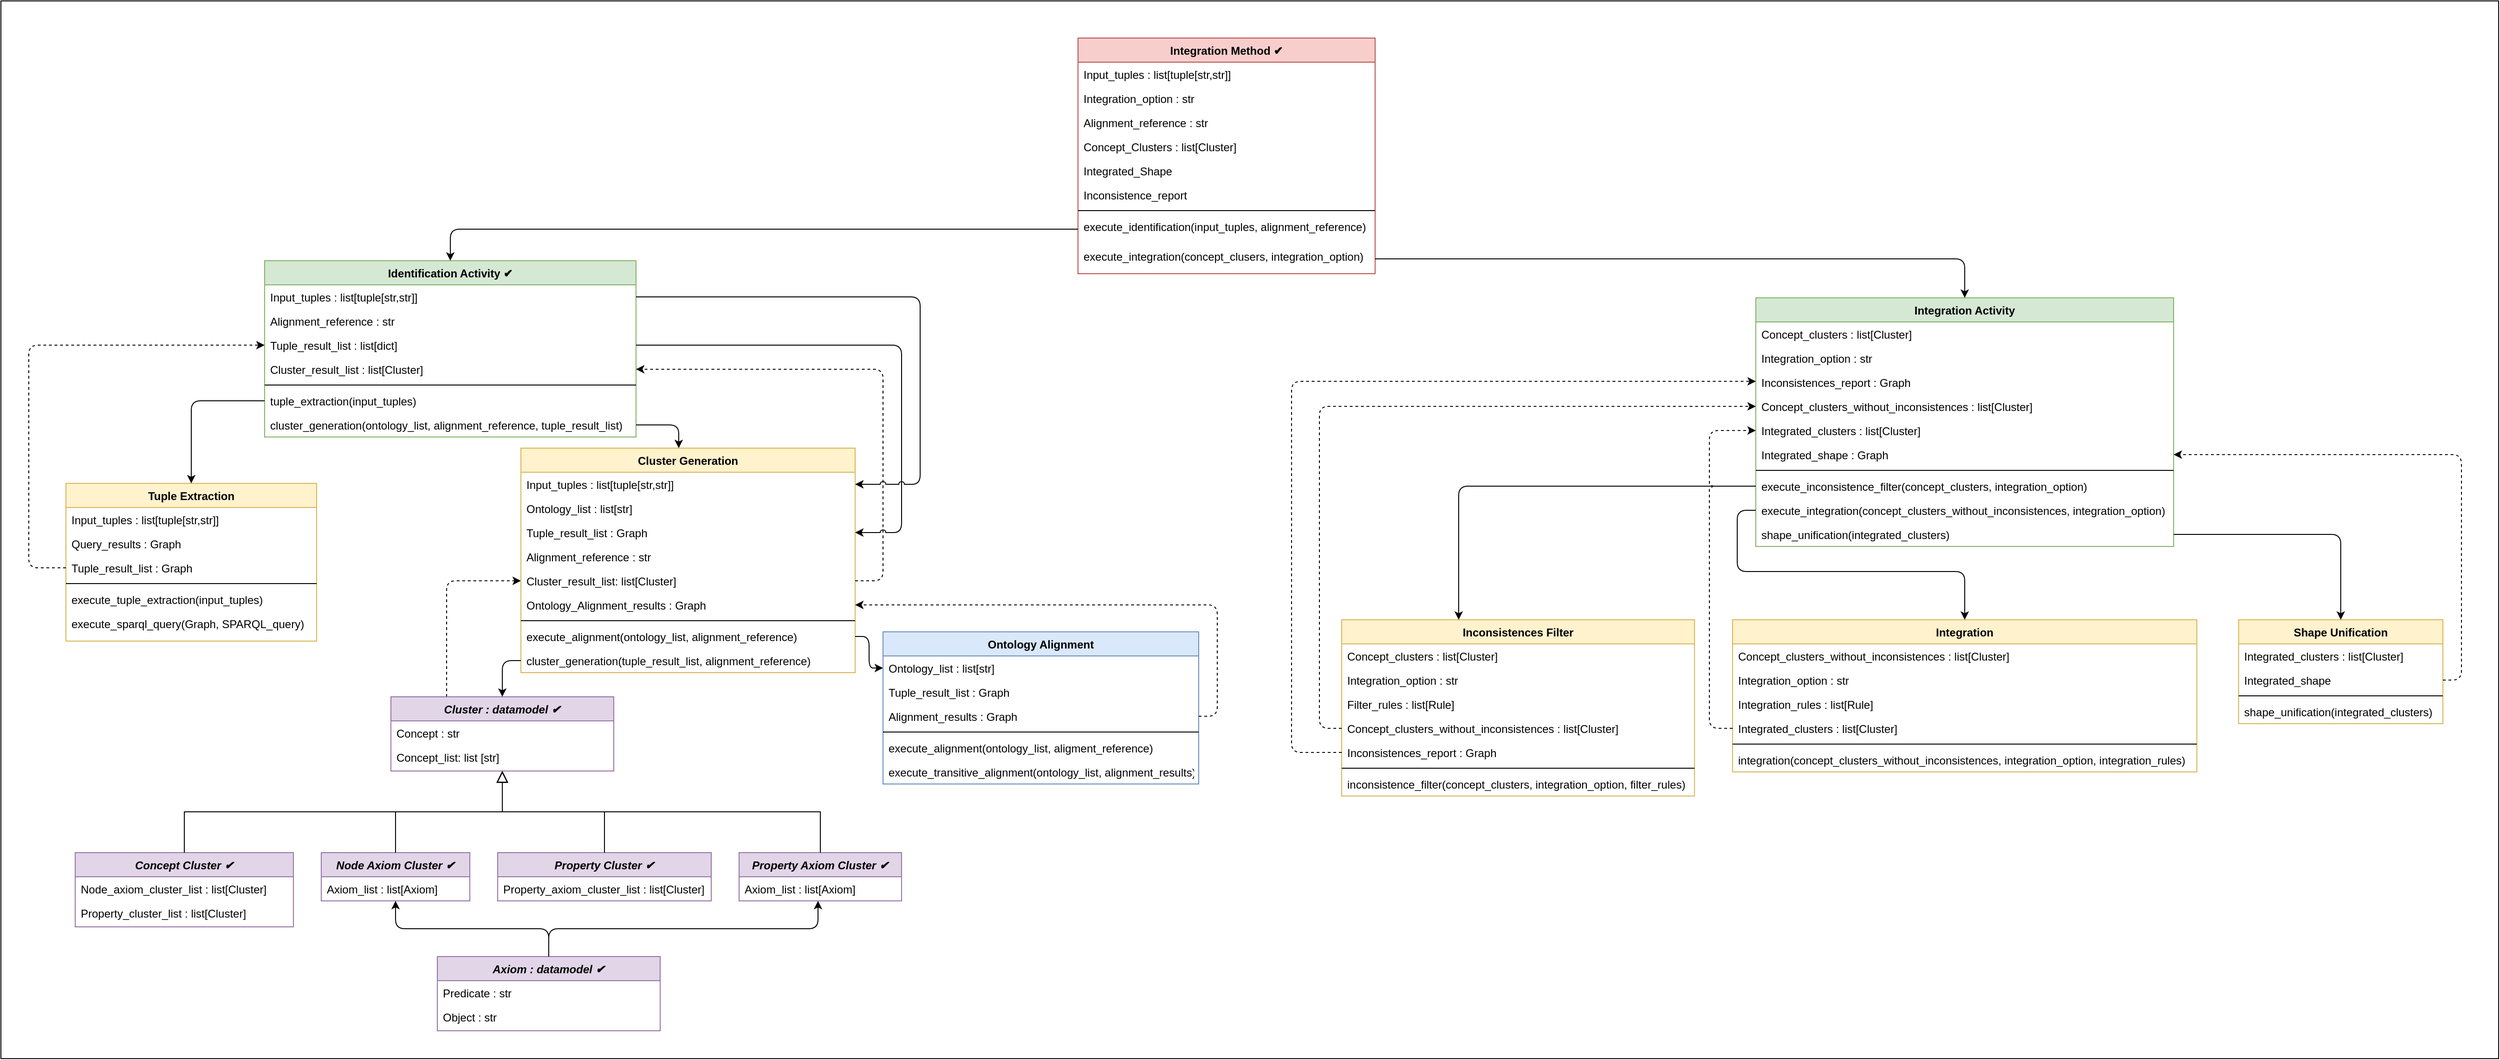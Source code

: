 <mxfile>
    <diagram id="N_ACyk_NYoFnbW6lfRZY" name="Page-1">
        <mxGraphModel dx="1839" dy="271" grid="1" gridSize="10" guides="1" tooltips="1" connect="1" arrows="1" fold="1" page="1" pageScale="1" pageWidth="827" pageHeight="1169" background="none" math="0" shadow="0">
            <root>
                <mxCell id="0"/>
                <mxCell id="1" parent="0"/>
                <mxCell id="170" value="" style="rounded=0;whiteSpace=wrap;html=1;movable=0;resizable=0;rotatable=0;deletable=0;editable=0;locked=1;connectable=0;" parent="1" vertex="1">
                    <mxGeometry x="-270" y="170" width="2690" height="1140" as="geometry"/>
                </mxCell>
                <mxCell id="131" style="edgeStyle=orthogonalEdgeStyle;html=1;dashed=1;entryX=0;entryY=0.5;entryDx=0;entryDy=0;exitX=0.25;exitY=0;exitDx=0;exitDy=0;" parent="1" source="10" target="83" edge="1">
                    <mxGeometry relative="1" as="geometry">
                        <Array as="points">
                            <mxPoint x="210" y="795"/>
                        </Array>
                    </mxGeometry>
                </mxCell>
                <mxCell id="10" value="Cluster : datamodel ✔" style="swimlane;fontStyle=3;align=center;verticalAlign=top;childLayout=stackLayout;horizontal=1;startSize=26;horizontalStack=0;resizeParent=1;resizeLast=0;collapsible=1;marginBottom=0;rounded=0;shadow=0;strokeWidth=1;fillColor=#e1d5e7;strokeColor=#9673a6;" parent="1" vertex="1">
                    <mxGeometry x="150" y="920" width="240" height="80" as="geometry">
                        <mxRectangle x="160" y="880" width="160" height="26" as="alternateBounds"/>
                    </mxGeometry>
                </mxCell>
                <mxCell id="11" value="Concept : str" style="text;align=left;verticalAlign=top;spacingLeft=4;spacingRight=4;overflow=hidden;rotatable=0;points=[[0,0.5],[1,0.5]];portConstraint=eastwest;" parent="10" vertex="1">
                    <mxGeometry y="26" width="240" height="26" as="geometry"/>
                </mxCell>
                <mxCell id="12" value="Concept_list: list [str]" style="text;align=left;verticalAlign=top;spacingLeft=4;spacingRight=4;overflow=hidden;rotatable=0;points=[[0,0.5],[1,0.5]];portConstraint=eastwest;rounded=0;shadow=0;html=0;" parent="10" vertex="1">
                    <mxGeometry y="52" width="240" height="26" as="geometry"/>
                </mxCell>
                <mxCell id="16" value="Node Axiom Cluster ✔" style="swimlane;fontStyle=3;align=center;verticalAlign=top;childLayout=stackLayout;horizontal=1;startSize=26;horizontalStack=0;resizeParent=1;resizeLast=0;collapsible=1;marginBottom=0;rounded=0;shadow=0;strokeWidth=1;fillColor=#e1d5e7;strokeColor=#9673a6;" parent="1" vertex="1">
                    <mxGeometry x="75" y="1088" width="160" height="52" as="geometry">
                        <mxRectangle x="130" y="380" width="160" height="26" as="alternateBounds"/>
                    </mxGeometry>
                </mxCell>
                <mxCell id="17" value="Axiom_list : list[Axiom]" style="text;align=left;verticalAlign=top;spacingLeft=4;spacingRight=4;overflow=hidden;rotatable=0;points=[[0,0.5],[1,0.5]];portConstraint=eastwest;" parent="16" vertex="1">
                    <mxGeometry y="26" width="160" height="26" as="geometry"/>
                </mxCell>
                <mxCell id="22" value="" style="endArrow=block;endSize=10;endFill=0;shadow=0;strokeWidth=1;rounded=0;curved=0;edgeStyle=elbowEdgeStyle;elbow=vertical;" parent="1" source="16" target="10" edge="1">
                    <mxGeometry width="160" relative="1" as="geometry">
                        <mxPoint x="130" y="1011" as="sourcePoint"/>
                        <mxPoint x="90" y="1048" as="targetPoint"/>
                    </mxGeometry>
                </mxCell>
                <mxCell id="23" value="Property Cluster ✔" style="swimlane;fontStyle=3;align=center;verticalAlign=top;childLayout=stackLayout;horizontal=1;startSize=26;horizontalStack=0;resizeParent=1;resizeLast=0;collapsible=1;marginBottom=0;rounded=0;shadow=0;strokeWidth=1;fillColor=#e1d5e7;strokeColor=#9673a6;" parent="1" vertex="1">
                    <mxGeometry x="265" y="1088" width="230" height="52" as="geometry">
                        <mxRectangle x="340" y="380" width="170" height="26" as="alternateBounds"/>
                    </mxGeometry>
                </mxCell>
                <mxCell id="24" value="Property_axiom_cluster_list : list[Cluster]" style="text;align=left;verticalAlign=top;spacingLeft=4;spacingRight=4;overflow=hidden;rotatable=0;points=[[0,0.5],[1,0.5]];portConstraint=eastwest;" parent="23" vertex="1">
                    <mxGeometry y="26" width="230" height="26" as="geometry"/>
                </mxCell>
                <mxCell id="26" value="" style="endArrow=block;endSize=10;endFill=0;shadow=0;strokeWidth=1;rounded=0;curved=0;edgeStyle=elbowEdgeStyle;elbow=vertical;" parent="1" source="23" target="10" edge="1">
                    <mxGeometry width="160" relative="1" as="geometry">
                        <mxPoint x="140" y="1181" as="sourcePoint"/>
                        <mxPoint x="250" y="1098" as="targetPoint"/>
                    </mxGeometry>
                </mxCell>
                <mxCell id="27" value="Integration Method ✔" style="swimlane;fontStyle=1;align=center;verticalAlign=top;childLayout=stackLayout;horizontal=1;startSize=26;horizontalStack=0;resizeParent=1;resizeLast=0;collapsible=1;marginBottom=0;rounded=0;shadow=0;strokeWidth=1;fillColor=#f8cecc;strokeColor=#b85450;" parent="1" vertex="1">
                    <mxGeometry x="890" y="210" width="320" height="254" as="geometry">
                        <mxRectangle x="550" y="140" width="160" height="26" as="alternateBounds"/>
                    </mxGeometry>
                </mxCell>
                <mxCell id="28" value="Input_tuples : list[tuple[str,str]]" style="text;align=left;verticalAlign=top;spacingLeft=4;spacingRight=4;overflow=hidden;rotatable=0;points=[[0,0.5],[1,0.5]];portConstraint=eastwest;rounded=0;shadow=0;html=0;" parent="27" vertex="1">
                    <mxGeometry y="26" width="320" height="26" as="geometry"/>
                </mxCell>
                <mxCell id="30" value="Integration_option : str" style="text;align=left;verticalAlign=top;spacingLeft=4;spacingRight=4;overflow=hidden;rotatable=0;points=[[0,0.5],[1,0.5]];portConstraint=eastwest;" parent="27" vertex="1">
                    <mxGeometry y="52" width="320" height="26" as="geometry"/>
                </mxCell>
                <mxCell id="171" value="Alignment_reference : str" style="text;align=left;verticalAlign=top;spacingLeft=4;spacingRight=4;overflow=hidden;rotatable=0;points=[[0,0.5],[1,0.5]];portConstraint=eastwest;rounded=0;shadow=0;html=0;" parent="27" vertex="1">
                    <mxGeometry y="78" width="320" height="26" as="geometry"/>
                </mxCell>
                <mxCell id="101" value="Concept_Clusters : list[Cluster]" style="text;align=left;verticalAlign=top;spacingLeft=4;spacingRight=4;overflow=hidden;rotatable=0;points=[[0,0.5],[1,0.5]];portConstraint=eastwest;rounded=0;shadow=0;html=0;" parent="27" vertex="1">
                    <mxGeometry y="104" width="320" height="26" as="geometry"/>
                </mxCell>
                <mxCell id="32" value="Integrated_Shape" style="text;align=left;verticalAlign=top;spacingLeft=4;spacingRight=4;overflow=hidden;rotatable=0;points=[[0,0.5],[1,0.5]];portConstraint=eastwest;rounded=0;shadow=0;html=0;" parent="27" vertex="1">
                    <mxGeometry y="130" width="320" height="26" as="geometry"/>
                </mxCell>
                <mxCell id="55" value="Inconsistence_report" style="text;align=left;verticalAlign=top;spacingLeft=4;spacingRight=4;overflow=hidden;rotatable=0;points=[[0,0.5],[1,0.5]];portConstraint=eastwest;rounded=0;shadow=0;html=0;" parent="27" vertex="1">
                    <mxGeometry y="156" width="320" height="26" as="geometry"/>
                </mxCell>
                <mxCell id="33" value="" style="line;html=1;strokeWidth=1;align=left;verticalAlign=middle;spacingTop=-1;spacingLeft=3;spacingRight=3;rotatable=0;labelPosition=right;points=[];portConstraint=eastwest;" parent="27" vertex="1">
                    <mxGeometry y="182" width="320" height="8" as="geometry"/>
                </mxCell>
                <mxCell id="34" value="execute_identification(input_tuples, alignment_reference)" style="text;align=left;verticalAlign=top;spacingLeft=4;spacingRight=4;overflow=hidden;rotatable=0;points=[[0,0.5],[1,0.5]];portConstraint=eastwest;" parent="27" vertex="1">
                    <mxGeometry y="190" width="320" height="32" as="geometry"/>
                </mxCell>
                <mxCell id="100" value="execute_integration(concept_clusers, integration_option)" style="text;align=left;verticalAlign=top;spacingLeft=4;spacingRight=4;overflow=hidden;rotatable=0;points=[[0,0.5],[1,0.5]];portConstraint=eastwest;" parent="27" vertex="1">
                    <mxGeometry y="222" width="320" height="32" as="geometry"/>
                </mxCell>
                <mxCell id="35" value="Identification Activity ✔" style="swimlane;fontStyle=1;align=center;verticalAlign=top;childLayout=stackLayout;horizontal=1;startSize=26;horizontalStack=0;resizeParent=1;resizeLast=0;collapsible=1;marginBottom=0;rounded=0;shadow=0;strokeWidth=1;fillColor=#d5e8d4;strokeColor=#82b366;" parent="1" vertex="1">
                    <mxGeometry x="14" y="450" width="400" height="190" as="geometry">
                        <mxRectangle x="550" y="140" width="160" height="26" as="alternateBounds"/>
                    </mxGeometry>
                </mxCell>
                <mxCell id="36" value="Input_tuples : list[tuple[str,str]]" style="text;align=left;verticalAlign=top;spacingLeft=4;spacingRight=4;overflow=hidden;rotatable=0;points=[[0,0.5],[1,0.5]];portConstraint=eastwest;rounded=0;shadow=0;html=0;" parent="35" vertex="1">
                    <mxGeometry y="26" width="400" height="26" as="geometry"/>
                </mxCell>
                <mxCell id="172" value="Alignment_reference : str" style="text;align=left;verticalAlign=top;spacingLeft=4;spacingRight=4;overflow=hidden;rotatable=0;points=[[0,0.5],[1,0.5]];portConstraint=eastwest;rounded=0;shadow=0;html=0;" parent="35" vertex="1">
                    <mxGeometry y="52" width="400" height="26" as="geometry"/>
                </mxCell>
                <mxCell id="39" value="Tuple_result_list : list[dict]" style="text;align=left;verticalAlign=top;spacingLeft=4;spacingRight=4;overflow=hidden;rotatable=0;points=[[0,0.5],[1,0.5]];portConstraint=eastwest;rounded=0;shadow=0;html=0;" parent="35" vertex="1">
                    <mxGeometry y="78" width="400" height="26" as="geometry"/>
                </mxCell>
                <mxCell id="40" value="Cluster_result_list : list[Cluster]" style="text;align=left;verticalAlign=top;spacingLeft=4;spacingRight=4;overflow=hidden;rotatable=0;points=[[0,0.5],[1,0.5]];portConstraint=eastwest;rounded=0;shadow=0;html=0;" parent="35" vertex="1">
                    <mxGeometry y="104" width="400" height="26" as="geometry"/>
                </mxCell>
                <mxCell id="41" value="" style="line;html=1;strokeWidth=1;align=left;verticalAlign=middle;spacingTop=-1;spacingLeft=3;spacingRight=3;rotatable=0;labelPosition=right;points=[];portConstraint=eastwest;" parent="35" vertex="1">
                    <mxGeometry y="130" width="400" height="8" as="geometry"/>
                </mxCell>
                <mxCell id="42" value="tuple_extraction(input_tuples)" style="text;align=left;verticalAlign=top;spacingLeft=4;spacingRight=4;overflow=hidden;rotatable=0;points=[[0,0.5],[1,0.5]];portConstraint=eastwest;" parent="35" vertex="1">
                    <mxGeometry y="138" width="400" height="26" as="geometry"/>
                </mxCell>
                <mxCell id="56" value="cluster_generation(ontology_list, alignment_reference, tuple_result_list)" style="text;align=left;verticalAlign=top;spacingLeft=4;spacingRight=4;overflow=hidden;rotatable=0;points=[[0,0.5],[1,0.5]];portConstraint=eastwest;" parent="35" vertex="1">
                    <mxGeometry y="164" width="400" height="26" as="geometry"/>
                </mxCell>
                <mxCell id="43" value="Integration Activity" style="swimlane;fontStyle=1;align=center;verticalAlign=top;childLayout=stackLayout;horizontal=1;startSize=26;horizontalStack=0;resizeParent=1;resizeLast=0;collapsible=1;marginBottom=0;rounded=0;shadow=0;strokeWidth=1;fillColor=#d5e8d4;strokeColor=#82b366;" parent="1" vertex="1">
                    <mxGeometry x="1620" y="490" width="450" height="268" as="geometry">
                        <mxRectangle x="550" y="140" width="160" height="26" as="alternateBounds"/>
                    </mxGeometry>
                </mxCell>
                <mxCell id="44" value="Concept_clusters : list[Cluster]" style="text;align=left;verticalAlign=top;spacingLeft=4;spacingRight=4;overflow=hidden;rotatable=0;points=[[0,0.5],[1,0.5]];portConstraint=eastwest;rounded=0;shadow=0;html=0;" parent="43" vertex="1">
                    <mxGeometry y="26" width="450" height="26" as="geometry"/>
                </mxCell>
                <mxCell id="45" value="Integration_option : str" style="text;align=left;verticalAlign=top;spacingLeft=4;spacingRight=4;overflow=hidden;rotatable=0;points=[[0,0.5],[1,0.5]];portConstraint=eastwest;rounded=0;shadow=0;html=0;" parent="43" vertex="1">
                    <mxGeometry y="52" width="450" height="26" as="geometry"/>
                </mxCell>
                <mxCell id="48" value="Inconsistences_report : Graph" style="text;align=left;verticalAlign=top;spacingLeft=4;spacingRight=4;overflow=hidden;rotatable=0;points=[[0,0.5],[1,0.5]];portConstraint=eastwest;rounded=0;shadow=0;html=0;" parent="43" vertex="1">
                    <mxGeometry y="78" width="450" height="26" as="geometry"/>
                </mxCell>
                <mxCell id="46" value="Concept_clusters_without_inconsistences : list[Cluster]" style="text;align=left;verticalAlign=top;spacingLeft=4;spacingRight=4;overflow=hidden;rotatable=0;points=[[0,0.5],[1,0.5]];portConstraint=eastwest;" parent="43" vertex="1">
                    <mxGeometry y="104" width="450" height="26" as="geometry"/>
                </mxCell>
                <mxCell id="47" value="Integrated_clusters : list[Cluster]" style="text;align=left;verticalAlign=top;spacingLeft=4;spacingRight=4;overflow=hidden;rotatable=0;points=[[0,0.5],[1,0.5]];portConstraint=eastwest;rounded=0;shadow=0;html=0;" parent="43" vertex="1">
                    <mxGeometry y="130" width="450" height="26" as="geometry"/>
                </mxCell>
                <mxCell id="136" value="Integrated_shape : Graph" style="text;align=left;verticalAlign=top;spacingLeft=4;spacingRight=4;overflow=hidden;rotatable=0;points=[[0,0.5],[1,0.5]];portConstraint=eastwest;rounded=0;shadow=0;html=0;" parent="43" vertex="1">
                    <mxGeometry y="156" width="450" height="26" as="geometry"/>
                </mxCell>
                <mxCell id="49" value="" style="line;html=1;strokeWidth=1;align=left;verticalAlign=middle;spacingTop=-1;spacingLeft=3;spacingRight=3;rotatable=0;labelPosition=right;points=[];portConstraint=eastwest;" parent="43" vertex="1">
                    <mxGeometry y="182" width="450" height="8" as="geometry"/>
                </mxCell>
                <mxCell id="133" value="execute_inconsistence_filter(concept_clusters, integration_option)" style="text;align=left;verticalAlign=top;spacingLeft=4;spacingRight=4;overflow=hidden;rotatable=0;points=[[0,0.5],[1,0.5]];portConstraint=eastwest;" parent="43" vertex="1">
                    <mxGeometry y="190" width="450" height="26" as="geometry"/>
                </mxCell>
                <mxCell id="50" value="execute_integration(concept_clusters_without_inconsistences, integration_option)" style="text;align=left;verticalAlign=top;spacingLeft=4;spacingRight=4;overflow=hidden;rotatable=0;points=[[0,0.5],[1,0.5]];portConstraint=eastwest;" parent="43" vertex="1">
                    <mxGeometry y="216" width="450" height="26" as="geometry"/>
                </mxCell>
                <mxCell id="134" value="shape_unification(integrated_clusters)" style="text;align=left;verticalAlign=top;spacingLeft=4;spacingRight=4;overflow=hidden;rotatable=0;points=[[0,0.5],[1,0.5]];portConstraint=eastwest;" parent="43" vertex="1">
                    <mxGeometry y="242" width="450" height="26" as="geometry"/>
                </mxCell>
                <mxCell id="53" style="edgeStyle=orthogonalEdgeStyle;html=1;" parent="1" source="34" target="35" edge="1">
                    <mxGeometry relative="1" as="geometry"/>
                </mxCell>
                <mxCell id="54" style="edgeStyle=orthogonalEdgeStyle;html=1;" parent="1" source="100" target="43" edge="1">
                    <mxGeometry relative="1" as="geometry">
                        <mxPoint x="1210" y="423" as="sourcePoint"/>
                    </mxGeometry>
                </mxCell>
                <mxCell id="58" value="Tuple Extraction" style="swimlane;fontStyle=1;align=center;verticalAlign=top;childLayout=stackLayout;horizontal=1;startSize=26;horizontalStack=0;resizeParent=1;resizeLast=0;collapsible=1;marginBottom=0;rounded=0;shadow=0;strokeWidth=1;fillColor=#fff2cc;strokeColor=#d6b656;" parent="1" vertex="1">
                    <mxGeometry x="-200" y="690" width="270" height="170" as="geometry">
                        <mxRectangle x="-250" y="650" width="160" height="26" as="alternateBounds"/>
                    </mxGeometry>
                </mxCell>
                <mxCell id="59" value="Input_tuples : list[tuple[str,str]]" style="text;align=left;verticalAlign=top;spacingLeft=4;spacingRight=4;overflow=hidden;rotatable=0;points=[[0,0.5],[1,0.5]];portConstraint=eastwest;rounded=0;shadow=0;html=0;" parent="58" vertex="1">
                    <mxGeometry y="26" width="270" height="26" as="geometry"/>
                </mxCell>
                <mxCell id="63" value="Query_results : Graph" style="text;align=left;verticalAlign=top;spacingLeft=4;spacingRight=4;overflow=hidden;rotatable=0;points=[[0,0.5],[1,0.5]];portConstraint=eastwest;rounded=0;shadow=0;html=0;" parent="58" vertex="1">
                    <mxGeometry y="52" width="270" height="26" as="geometry"/>
                </mxCell>
                <mxCell id="107" value="Tuple_result_list : Graph" style="text;align=left;verticalAlign=top;spacingLeft=4;spacingRight=4;overflow=hidden;rotatable=0;points=[[0,0.5],[1,0.5]];portConstraint=eastwest;rounded=0;shadow=0;html=0;" parent="58" vertex="1">
                    <mxGeometry y="78" width="270" height="26" as="geometry"/>
                </mxCell>
                <mxCell id="64" value="" style="line;html=1;strokeWidth=1;align=left;verticalAlign=middle;spacingTop=-1;spacingLeft=3;spacingRight=3;rotatable=0;labelPosition=right;points=[];portConstraint=eastwest;" parent="58" vertex="1">
                    <mxGeometry y="104" width="270" height="8" as="geometry"/>
                </mxCell>
                <mxCell id="65" value="execute_tuple_extraction(input_tuples)" style="text;align=left;verticalAlign=top;spacingLeft=4;spacingRight=4;overflow=hidden;rotatable=0;points=[[0,0.5],[1,0.5]];portConstraint=eastwest;" parent="58" vertex="1">
                    <mxGeometry y="112" width="270" height="26" as="geometry"/>
                </mxCell>
                <mxCell id="80" value="execute_sparql_query(Graph, SPARQL_query)" style="text;align=left;verticalAlign=top;spacingLeft=4;spacingRight=4;overflow=hidden;rotatable=0;points=[[0,0.5],[1,0.5]];portConstraint=eastwest;" parent="58" vertex="1">
                    <mxGeometry y="138" width="270" height="26" as="geometry"/>
                </mxCell>
                <mxCell id="67" value="Ontology Alignment" style="swimlane;fontStyle=1;align=center;verticalAlign=top;childLayout=stackLayout;horizontal=1;startSize=26;horizontalStack=0;resizeParent=1;resizeLast=0;collapsible=1;marginBottom=0;rounded=0;shadow=0;strokeWidth=1;fillColor=#dae8fc;strokeColor=#6c8ebf;" parent="1" vertex="1">
                    <mxGeometry x="680" y="850" width="340" height="164" as="geometry">
                        <mxRectangle x="550" y="140" width="160" height="26" as="alternateBounds"/>
                    </mxGeometry>
                </mxCell>
                <mxCell id="69" value="Ontology_list : list[str]" style="text;align=left;verticalAlign=top;spacingLeft=4;spacingRight=4;overflow=hidden;rotatable=0;points=[[0,0.5],[1,0.5]];portConstraint=eastwest;rounded=0;shadow=0;html=0;" parent="67" vertex="1">
                    <mxGeometry y="26" width="340" height="26" as="geometry"/>
                </mxCell>
                <mxCell id="176" value="Tuple_result_list : Graph" style="text;align=left;verticalAlign=top;spacingLeft=4;spacingRight=4;overflow=hidden;rotatable=0;points=[[0,0.5],[1,0.5]];portConstraint=eastwest;rounded=0;shadow=0;html=0;" parent="67" vertex="1">
                    <mxGeometry y="52" width="340" height="26" as="geometry"/>
                </mxCell>
                <mxCell id="70" value="Alignment_results : Graph" style="text;align=left;verticalAlign=top;spacingLeft=4;spacingRight=4;overflow=hidden;rotatable=0;points=[[0,0.5],[1,0.5]];portConstraint=eastwest;rounded=0;shadow=0;html=0;" parent="67" vertex="1">
                    <mxGeometry y="78" width="340" height="26" as="geometry"/>
                </mxCell>
                <mxCell id="71" value="" style="line;html=1;strokeWidth=1;align=left;verticalAlign=middle;spacingTop=-1;spacingLeft=3;spacingRight=3;rotatable=0;labelPosition=right;points=[];portConstraint=eastwest;" parent="67" vertex="1">
                    <mxGeometry y="104" width="340" height="8" as="geometry"/>
                </mxCell>
                <mxCell id="72" value="execute_alignment(ontology_list, aligment_reference)" style="text;align=left;verticalAlign=top;spacingLeft=4;spacingRight=4;overflow=hidden;rotatable=0;points=[[0,0.5],[1,0.5]];portConstraint=eastwest;" parent="67" vertex="1">
                    <mxGeometry y="112" width="340" height="26" as="geometry"/>
                </mxCell>
                <mxCell id="132" value="execute_transitive_alignment(ontology_list, alignment_results)" style="text;align=left;verticalAlign=top;spacingLeft=4;spacingRight=4;overflow=hidden;rotatable=0;points=[[0,0.5],[1,0.5]];portConstraint=eastwest;" parent="67" vertex="1">
                    <mxGeometry y="138" width="340" height="26" as="geometry"/>
                </mxCell>
                <mxCell id="81" value="Cluster Generation" style="swimlane;fontStyle=1;align=center;verticalAlign=top;childLayout=stackLayout;horizontal=1;startSize=26;horizontalStack=0;resizeParent=1;resizeLast=0;collapsible=1;marginBottom=0;rounded=0;shadow=0;strokeWidth=1;fillColor=#fff2cc;strokeColor=#d6b656;" parent="1" vertex="1">
                    <mxGeometry x="290" y="652" width="360" height="242" as="geometry">
                        <mxRectangle x="290" y="652" width="160" height="26" as="alternateBounds"/>
                    </mxGeometry>
                </mxCell>
                <mxCell id="178" value="Input_tuples : list[tuple[str,str]]" style="text;align=left;verticalAlign=top;spacingLeft=4;spacingRight=4;overflow=hidden;rotatable=0;points=[[0,0.5],[1,0.5]];portConstraint=eastwest;rounded=0;shadow=0;html=0;" vertex="1" parent="81">
                    <mxGeometry y="26" width="360" height="26" as="geometry"/>
                </mxCell>
                <mxCell id="82" value="Ontology_list : list[str]" style="text;align=left;verticalAlign=top;spacingLeft=4;spacingRight=4;overflow=hidden;rotatable=0;points=[[0,0.5],[1,0.5]];portConstraint=eastwest;rounded=0;shadow=0;html=0;" parent="81" vertex="1">
                    <mxGeometry y="52" width="360" height="26" as="geometry"/>
                </mxCell>
                <mxCell id="174" value="Tuple_result_list : Graph" style="text;align=left;verticalAlign=top;spacingLeft=4;spacingRight=4;overflow=hidden;rotatable=0;points=[[0,0.5],[1,0.5]];portConstraint=eastwest;rounded=0;shadow=0;html=0;" parent="81" vertex="1">
                    <mxGeometry y="78" width="360" height="26" as="geometry"/>
                </mxCell>
                <mxCell id="173" value="Alignment_reference : str" style="text;align=left;verticalAlign=top;spacingLeft=4;spacingRight=4;overflow=hidden;rotatable=0;points=[[0,0.5],[1,0.5]];portConstraint=eastwest;rounded=0;shadow=0;html=0;" parent="81" vertex="1">
                    <mxGeometry y="104" width="360" height="26" as="geometry"/>
                </mxCell>
                <mxCell id="83" value="Cluster_result_list: list[Cluster]" style="text;align=left;verticalAlign=top;spacingLeft=4;spacingRight=4;overflow=hidden;rotatable=0;points=[[0,0.5],[1,0.5]];portConstraint=eastwest;rounded=0;shadow=0;html=0;" parent="81" vertex="1">
                    <mxGeometry y="130" width="360" height="26" as="geometry"/>
                </mxCell>
                <mxCell id="115" value="Ontology_Alignment_results : Graph" style="text;align=left;verticalAlign=top;spacingLeft=4;spacingRight=4;overflow=hidden;rotatable=0;points=[[0,0.5],[1,0.5]];portConstraint=eastwest;rounded=0;shadow=0;html=0;" parent="81" vertex="1">
                    <mxGeometry y="156" width="360" height="26" as="geometry"/>
                </mxCell>
                <mxCell id="84" value="" style="line;html=1;strokeWidth=1;align=left;verticalAlign=middle;spacingTop=-1;spacingLeft=3;spacingRight=3;rotatable=0;labelPosition=right;points=[];portConstraint=eastwest;" parent="81" vertex="1">
                    <mxGeometry y="182" width="360" height="8" as="geometry"/>
                </mxCell>
                <mxCell id="85" value="execute_alignment(ontology_list, alignment_reference)" style="text;align=left;verticalAlign=top;spacingLeft=4;spacingRight=4;overflow=hidden;rotatable=0;points=[[0,0.5],[1,0.5]];portConstraint=eastwest;" parent="81" vertex="1">
                    <mxGeometry y="190" width="360" height="26" as="geometry"/>
                </mxCell>
                <mxCell id="104" value="cluster_generation(tuple_result_list, alignment_reference)" style="text;align=left;verticalAlign=top;spacingLeft=4;spacingRight=4;overflow=hidden;rotatable=0;points=[[0,0.5],[1,0.5]];portConstraint=eastwest;" parent="81" vertex="1">
                    <mxGeometry y="216" width="360" height="26" as="geometry"/>
                </mxCell>
                <mxCell id="88" value="Property Axiom Cluster ✔" style="swimlane;fontStyle=3;align=center;verticalAlign=top;childLayout=stackLayout;horizontal=1;startSize=26;horizontalStack=0;resizeParent=1;resizeLast=0;collapsible=1;marginBottom=0;rounded=0;shadow=0;strokeWidth=1;fillColor=#e1d5e7;strokeColor=#9673a6;" parent="1" vertex="1">
                    <mxGeometry x="525" y="1088" width="175" height="52" as="geometry">
                        <mxRectangle x="340" y="380" width="170" height="26" as="alternateBounds"/>
                    </mxGeometry>
                </mxCell>
                <mxCell id="89" value="Axiom_list : list[Axiom]" style="text;align=left;verticalAlign=top;spacingLeft=4;spacingRight=4;overflow=hidden;rotatable=0;points=[[0,0.5],[1,0.5]];portConstraint=eastwest;" parent="88" vertex="1">
                    <mxGeometry y="26" width="175" height="26" as="geometry"/>
                </mxCell>
                <mxCell id="94" value="" style="endArrow=block;endSize=10;endFill=0;shadow=0;strokeWidth=1;rounded=0;curved=0;edgeStyle=elbowEdgeStyle;elbow=vertical;" parent="1" source="88" target="10" edge="1">
                    <mxGeometry width="160" relative="1" as="geometry">
                        <mxPoint x="460" y="1150" as="sourcePoint"/>
                        <mxPoint x="460" y="1048" as="targetPoint"/>
                    </mxGeometry>
                </mxCell>
                <mxCell id="95" style="edgeStyle=orthogonalEdgeStyle;html=1;exitX=0;exitY=0.5;exitDx=0;exitDy=0;" parent="1" source="42" target="58" edge="1">
                    <mxGeometry relative="1" as="geometry"/>
                </mxCell>
                <mxCell id="96" style="edgeStyle=orthogonalEdgeStyle;html=1;dashed=1;entryX=0;entryY=0.5;entryDx=0;entryDy=0;exitX=0;exitY=0.5;exitDx=0;exitDy=0;" parent="1" source="107" target="39" edge="1">
                    <mxGeometry relative="1" as="geometry">
                        <Array as="points">
                            <mxPoint x="-240" y="781"/>
                            <mxPoint x="-240" y="541"/>
                        </Array>
                    </mxGeometry>
                </mxCell>
                <mxCell id="105" style="edgeStyle=orthogonalEdgeStyle;html=1;entryX=0;entryY=0.5;entryDx=0;entryDy=0;" parent="1" source="85" target="69" edge="1">
                    <mxGeometry relative="1" as="geometry"/>
                </mxCell>
                <mxCell id="106" style="edgeStyle=orthogonalEdgeStyle;html=1;dashed=1;entryX=1;entryY=0.5;entryDx=0;entryDy=0;exitX=1;exitY=0.5;exitDx=0;exitDy=0;" parent="1" source="70" target="115" edge="1">
                    <mxGeometry relative="1" as="geometry">
                        <Array as="points">
                            <mxPoint x="1040" y="941"/>
                            <mxPoint x="1040" y="821"/>
                        </Array>
                    </mxGeometry>
                </mxCell>
                <mxCell id="114" style="edgeStyle=orthogonalEdgeStyle;html=1;exitX=1;exitY=0.5;exitDx=0;exitDy=0;" parent="1" source="56" target="81" edge="1">
                    <mxGeometry relative="1" as="geometry">
                        <Array as="points">
                            <mxPoint x="460" y="627"/>
                        </Array>
                    </mxGeometry>
                </mxCell>
                <mxCell id="116" style="edgeStyle=orthogonalEdgeStyle;html=1;dashed=1;exitX=1;exitY=0.5;exitDx=0;exitDy=0;entryX=1;entryY=0.5;entryDx=0;entryDy=0;" parent="1" source="83" target="40" edge="1">
                    <mxGeometry relative="1" as="geometry">
                        <Array as="points">
                            <mxPoint x="680" y="795"/>
                            <mxPoint x="680" y="567"/>
                        </Array>
                    </mxGeometry>
                </mxCell>
                <mxCell id="117" style="edgeStyle=orthogonalEdgeStyle;html=1;" parent="1" source="104" target="10" edge="1">
                    <mxGeometry relative="1" as="geometry"/>
                </mxCell>
                <mxCell id="118" value="Concept Cluster ✔" style="swimlane;fontStyle=3;align=center;verticalAlign=top;childLayout=stackLayout;horizontal=1;startSize=26;horizontalStack=0;resizeParent=1;resizeLast=0;collapsible=1;marginBottom=0;rounded=0;shadow=0;strokeWidth=1;fillColor=#e1d5e7;strokeColor=#9673a6;" parent="1" vertex="1">
                    <mxGeometry x="-190" y="1088" width="235" height="80" as="geometry">
                        <mxRectangle x="130" y="380" width="160" height="26" as="alternateBounds"/>
                    </mxGeometry>
                </mxCell>
                <mxCell id="119" value="Node_axiom_cluster_list : list[Cluster]" style="text;align=left;verticalAlign=top;spacingLeft=4;spacingRight=4;overflow=hidden;rotatable=0;points=[[0,0.5],[1,0.5]];portConstraint=eastwest;" parent="118" vertex="1">
                    <mxGeometry y="26" width="235" height="26" as="geometry"/>
                </mxCell>
                <mxCell id="120" value="Property_cluster_list : list[Cluster]" style="text;align=left;verticalAlign=top;spacingLeft=4;spacingRight=4;overflow=hidden;rotatable=0;points=[[0,0.5],[1,0.5]];portConstraint=eastwest;rounded=0;shadow=0;html=0;" parent="118" vertex="1">
                    <mxGeometry y="52" width="235" height="26" as="geometry"/>
                </mxCell>
                <mxCell id="123" value="" style="endArrow=block;endSize=10;endFill=0;shadow=0;strokeWidth=1;rounded=0;curved=0;edgeStyle=elbowEdgeStyle;elbow=vertical;" parent="1" source="118" target="10" edge="1">
                    <mxGeometry width="160" relative="1" as="geometry">
                        <mxPoint x="90" y="1098" as="sourcePoint"/>
                        <mxPoint x="280" y="998" as="targetPoint"/>
                    </mxGeometry>
                </mxCell>
                <mxCell id="130" style="edgeStyle=orthogonalEdgeStyle;html=1;" parent="1" source="125" target="16" edge="1">
                    <mxGeometry relative="1" as="geometry">
                        <Array as="points">
                            <mxPoint x="320" y="1170"/>
                            <mxPoint x="155" y="1170"/>
                        </Array>
                    </mxGeometry>
                </mxCell>
                <mxCell id="125" value="Axiom : datamodel ✔" style="swimlane;fontStyle=3;align=center;verticalAlign=top;childLayout=stackLayout;horizontal=1;startSize=26;horizontalStack=0;resizeParent=1;resizeLast=0;collapsible=1;marginBottom=0;rounded=0;shadow=0;strokeWidth=1;fillColor=#e1d5e7;strokeColor=#9673a6;" parent="1" vertex="1">
                    <mxGeometry x="200" y="1200" width="240" height="80" as="geometry">
                        <mxRectangle x="230" y="140" width="160" height="26" as="alternateBounds"/>
                    </mxGeometry>
                </mxCell>
                <mxCell id="126" value="Predicate : str" style="text;align=left;verticalAlign=top;spacingLeft=4;spacingRight=4;overflow=hidden;rotatable=0;points=[[0,0.5],[1,0.5]];portConstraint=eastwest;" parent="125" vertex="1">
                    <mxGeometry y="26" width="240" height="26" as="geometry"/>
                </mxCell>
                <mxCell id="127" value="Object : str" style="text;align=left;verticalAlign=top;spacingLeft=4;spacingRight=4;overflow=hidden;rotatable=0;points=[[0,0.5],[1,0.5]];portConstraint=eastwest;rounded=0;shadow=0;html=0;" parent="125" vertex="1">
                    <mxGeometry y="52" width="240" height="26" as="geometry"/>
                </mxCell>
                <mxCell id="128" style="edgeStyle=orthogonalEdgeStyle;html=1;" parent="1" source="125" target="88" edge="1">
                    <mxGeometry relative="1" as="geometry">
                        <Array as="points">
                            <mxPoint x="320" y="1170"/>
                            <mxPoint x="610" y="1170"/>
                        </Array>
                    </mxGeometry>
                </mxCell>
                <mxCell id="138" value="Inconsistences Filter" style="swimlane;fontStyle=1;align=center;verticalAlign=top;childLayout=stackLayout;horizontal=1;startSize=26;horizontalStack=0;resizeParent=1;resizeLast=0;collapsible=1;marginBottom=0;rounded=0;shadow=0;strokeWidth=1;fillColor=#fff2cc;strokeColor=#d6b656;" parent="1" vertex="1">
                    <mxGeometry x="1174" y="837" width="380" height="190" as="geometry">
                        <mxRectangle x="-250" y="650" width="160" height="26" as="alternateBounds"/>
                    </mxGeometry>
                </mxCell>
                <mxCell id="139" value="Concept_clusters : list[Cluster]" style="text;align=left;verticalAlign=top;spacingLeft=4;spacingRight=4;overflow=hidden;rotatable=0;points=[[0,0.5],[1,0.5]];portConstraint=eastwest;rounded=0;shadow=0;html=0;" parent="138" vertex="1">
                    <mxGeometry y="26" width="380" height="26" as="geometry"/>
                </mxCell>
                <mxCell id="140" value="Integration_option : str" style="text;align=left;verticalAlign=top;spacingLeft=4;spacingRight=4;overflow=hidden;rotatable=0;points=[[0,0.5],[1,0.5]];portConstraint=eastwest;rounded=0;shadow=0;html=0;" parent="138" vertex="1">
                    <mxGeometry y="52" width="380" height="26" as="geometry"/>
                </mxCell>
                <mxCell id="141" value="Filter_rules : list[Rule]" style="text;align=left;verticalAlign=top;spacingLeft=4;spacingRight=4;overflow=hidden;rotatable=0;points=[[0,0.5],[1,0.5]];portConstraint=eastwest;rounded=0;shadow=0;html=0;" parent="138" vertex="1">
                    <mxGeometry y="78" width="380" height="26" as="geometry"/>
                </mxCell>
                <mxCell id="142" value="Concept_clusters_without_inconsistences : list[Cluster]" style="text;align=left;verticalAlign=top;spacingLeft=4;spacingRight=4;overflow=hidden;rotatable=0;points=[[0,0.5],[1,0.5]];portConstraint=eastwest;rounded=0;shadow=0;html=0;" parent="138" vertex="1">
                    <mxGeometry y="104" width="380" height="26" as="geometry"/>
                </mxCell>
                <mxCell id="147" value="Inconsistences_report : Graph" style="text;align=left;verticalAlign=top;spacingLeft=4;spacingRight=4;overflow=hidden;rotatable=0;points=[[0,0.5],[1,0.5]];portConstraint=eastwest;rounded=0;shadow=0;html=0;" parent="138" vertex="1">
                    <mxGeometry y="130" width="380" height="26" as="geometry"/>
                </mxCell>
                <mxCell id="143" value="" style="line;html=1;strokeWidth=1;align=left;verticalAlign=middle;spacingTop=-1;spacingLeft=3;spacingRight=3;rotatable=0;labelPosition=right;points=[];portConstraint=eastwest;" parent="138" vertex="1">
                    <mxGeometry y="156" width="380" height="8" as="geometry"/>
                </mxCell>
                <mxCell id="144" value="inconsistence_filter(concept_clusters, integration_option, filter_rules)" style="text;align=left;verticalAlign=top;spacingLeft=4;spacingRight=4;overflow=hidden;rotatable=0;points=[[0,0.5],[1,0.5]];portConstraint=eastwest;" parent="138" vertex="1">
                    <mxGeometry y="164" width="380" height="26" as="geometry"/>
                </mxCell>
                <mxCell id="145" style="edgeStyle=orthogonalEdgeStyle;html=1;" parent="1" source="133" target="138" edge="1">
                    <mxGeometry relative="1" as="geometry">
                        <mxPoint x="1390" y="620" as="targetPoint"/>
                        <Array as="points">
                            <mxPoint x="1300" y="693"/>
                        </Array>
                    </mxGeometry>
                </mxCell>
                <mxCell id="148" value="Integration" style="swimlane;fontStyle=1;align=center;verticalAlign=top;childLayout=stackLayout;horizontal=1;startSize=26;horizontalStack=0;resizeParent=1;resizeLast=0;collapsible=1;marginBottom=0;rounded=0;shadow=0;strokeWidth=1;fillColor=#fff2cc;strokeColor=#d6b656;" parent="1" vertex="1">
                    <mxGeometry x="1595" y="837" width="500" height="164" as="geometry">
                        <mxRectangle x="-250" y="650" width="160" height="26" as="alternateBounds"/>
                    </mxGeometry>
                </mxCell>
                <mxCell id="149" value="Concept_clusters_without_inconsistences : list[Cluster]" style="text;align=left;verticalAlign=top;spacingLeft=4;spacingRight=4;overflow=hidden;rotatable=0;points=[[0,0.5],[1,0.5]];portConstraint=eastwest;rounded=0;shadow=0;html=0;" parent="148" vertex="1">
                    <mxGeometry y="26" width="500" height="26" as="geometry"/>
                </mxCell>
                <mxCell id="150" value="Integration_option : str" style="text;align=left;verticalAlign=top;spacingLeft=4;spacingRight=4;overflow=hidden;rotatable=0;points=[[0,0.5],[1,0.5]];portConstraint=eastwest;rounded=0;shadow=0;html=0;" parent="148" vertex="1">
                    <mxGeometry y="52" width="500" height="26" as="geometry"/>
                </mxCell>
                <mxCell id="151" value="Integration_rules : list[Rule]" style="text;align=left;verticalAlign=top;spacingLeft=4;spacingRight=4;overflow=hidden;rotatable=0;points=[[0,0.5],[1,0.5]];portConstraint=eastwest;rounded=0;shadow=0;html=0;" parent="148" vertex="1">
                    <mxGeometry y="78" width="500" height="26" as="geometry"/>
                </mxCell>
                <mxCell id="152" value="Integrated_clusters : list[Cluster]" style="text;align=left;verticalAlign=top;spacingLeft=4;spacingRight=4;overflow=hidden;rotatable=0;points=[[0,0.5],[1,0.5]];portConstraint=eastwest;rounded=0;shadow=0;html=0;" parent="148" vertex="1">
                    <mxGeometry y="104" width="500" height="26" as="geometry"/>
                </mxCell>
                <mxCell id="154" value="" style="line;html=1;strokeWidth=1;align=left;verticalAlign=middle;spacingTop=-1;spacingLeft=3;spacingRight=3;rotatable=0;labelPosition=right;points=[];portConstraint=eastwest;" parent="148" vertex="1">
                    <mxGeometry y="130" width="500" height="8" as="geometry"/>
                </mxCell>
                <mxCell id="155" value="integration(concept_clusters_without_inconsistences, integration_option, integration_rules)" style="text;align=left;verticalAlign=top;spacingLeft=4;spacingRight=4;overflow=hidden;rotatable=0;points=[[0,0.5],[1,0.5]];portConstraint=eastwest;" parent="148" vertex="1">
                    <mxGeometry y="138" width="500" height="26" as="geometry"/>
                </mxCell>
                <mxCell id="156" value="Shape Unification" style="swimlane;fontStyle=1;align=center;verticalAlign=top;childLayout=stackLayout;horizontal=1;startSize=26;horizontalStack=0;resizeParent=1;resizeLast=0;collapsible=1;marginBottom=0;rounded=0;shadow=0;strokeWidth=1;fillColor=#fff2cc;strokeColor=#d6b656;" parent="1" vertex="1">
                    <mxGeometry x="2140" y="837" width="220" height="112" as="geometry">
                        <mxRectangle x="-250" y="650" width="160" height="26" as="alternateBounds"/>
                    </mxGeometry>
                </mxCell>
                <mxCell id="157" value="Integrated_clusters : list[Cluster]" style="text;align=left;verticalAlign=top;spacingLeft=4;spacingRight=4;overflow=hidden;rotatable=0;points=[[0,0.5],[1,0.5]];portConstraint=eastwest;rounded=0;shadow=0;html=0;" parent="156" vertex="1">
                    <mxGeometry y="26" width="220" height="26" as="geometry"/>
                </mxCell>
                <mxCell id="158" value="Integrated_shape" style="text;align=left;verticalAlign=top;spacingLeft=4;spacingRight=4;overflow=hidden;rotatable=0;points=[[0,0.5],[1,0.5]];portConstraint=eastwest;rounded=0;shadow=0;html=0;" parent="156" vertex="1">
                    <mxGeometry y="52" width="220" height="26" as="geometry"/>
                </mxCell>
                <mxCell id="161" value="" style="line;html=1;strokeWidth=1;align=left;verticalAlign=middle;spacingTop=-1;spacingLeft=3;spacingRight=3;rotatable=0;labelPosition=right;points=[];portConstraint=eastwest;" parent="156" vertex="1">
                    <mxGeometry y="78" width="220" height="8" as="geometry"/>
                </mxCell>
                <mxCell id="162" value="shape_unification(integrated_clusters)" style="text;align=left;verticalAlign=top;spacingLeft=4;spacingRight=4;overflow=hidden;rotatable=0;points=[[0,0.5],[1,0.5]];portConstraint=eastwest;" parent="156" vertex="1">
                    <mxGeometry y="86" width="220" height="26" as="geometry"/>
                </mxCell>
                <mxCell id="163" style="edgeStyle=orthogonalEdgeStyle;html=1;dashed=1;" parent="1" source="142" target="46" edge="1">
                    <mxGeometry relative="1" as="geometry">
                        <mxPoint x="1080" y="780" as="sourcePoint"/>
                        <Array as="points">
                            <mxPoint x="1150" y="954"/>
                            <mxPoint x="1150" y="607"/>
                        </Array>
                    </mxGeometry>
                </mxCell>
                <mxCell id="164" style="edgeStyle=orthogonalEdgeStyle;html=1;dashed=1;jumpStyle=arc;" parent="1" source="147" target="48" edge="1">
                    <mxGeometry relative="1" as="geometry">
                        <Array as="points">
                            <mxPoint x="1120" y="980"/>
                            <mxPoint x="1120" y="580"/>
                        </Array>
                    </mxGeometry>
                </mxCell>
                <mxCell id="166" style="edgeStyle=orthogonalEdgeStyle;html=1;" parent="1" source="50" target="148" edge="1">
                    <mxGeometry relative="1" as="geometry">
                        <Array as="points">
                            <mxPoint x="1600" y="719"/>
                            <mxPoint x="1600" y="785"/>
                            <mxPoint x="1845" y="785"/>
                        </Array>
                    </mxGeometry>
                </mxCell>
                <mxCell id="167" style="edgeStyle=orthogonalEdgeStyle;html=1;dashed=1;jumpStyle=arc;" parent="1" source="152" target="47" edge="1">
                    <mxGeometry relative="1" as="geometry">
                        <mxPoint x="1530" y="820" as="targetPoint"/>
                        <Array as="points">
                            <mxPoint x="1570" y="954"/>
                            <mxPoint x="1570" y="633"/>
                        </Array>
                    </mxGeometry>
                </mxCell>
                <mxCell id="168" style="edgeStyle=orthogonalEdgeStyle;html=1;" parent="1" source="134" target="156" edge="1">
                    <mxGeometry relative="1" as="geometry"/>
                </mxCell>
                <mxCell id="169" style="edgeStyle=orthogonalEdgeStyle;html=1;dashed=1;" parent="1" source="158" target="136" edge="1">
                    <mxGeometry relative="1" as="geometry">
                        <Array as="points">
                            <mxPoint x="2380" y="902"/>
                            <mxPoint x="2380" y="659"/>
                        </Array>
                    </mxGeometry>
                </mxCell>
                <mxCell id="175" style="edgeStyle=orthogonalEdgeStyle;html=1;exitX=1;exitY=0.5;exitDx=0;exitDy=0;entryX=1;entryY=0.5;entryDx=0;entryDy=0;jumpStyle=arc;" parent="1" source="39" target="174" edge="1">
                    <mxGeometry relative="1" as="geometry">
                        <Array as="points">
                            <mxPoint x="700" y="541"/>
                            <mxPoint x="700" y="743"/>
                        </Array>
                    </mxGeometry>
                </mxCell>
                <mxCell id="177" style="edgeStyle=orthogonalEdgeStyle;html=1;exitX=1;exitY=0.5;exitDx=0;exitDy=0;entryX=1;entryY=0.5;entryDx=0;entryDy=0;jumpStyle=arc;" parent="1" source="36" target="178" edge="1">
                    <mxGeometry relative="1" as="geometry">
                        <Array as="points">
                            <mxPoint x="720" y="489"/>
                            <mxPoint x="720" y="691"/>
                        </Array>
                        <mxPoint x="424" y="551" as="sourcePoint"/>
                        <mxPoint x="660" y="727" as="targetPoint"/>
                    </mxGeometry>
                </mxCell>
            </root>
        </mxGraphModel>
    </diagram>
</mxfile>